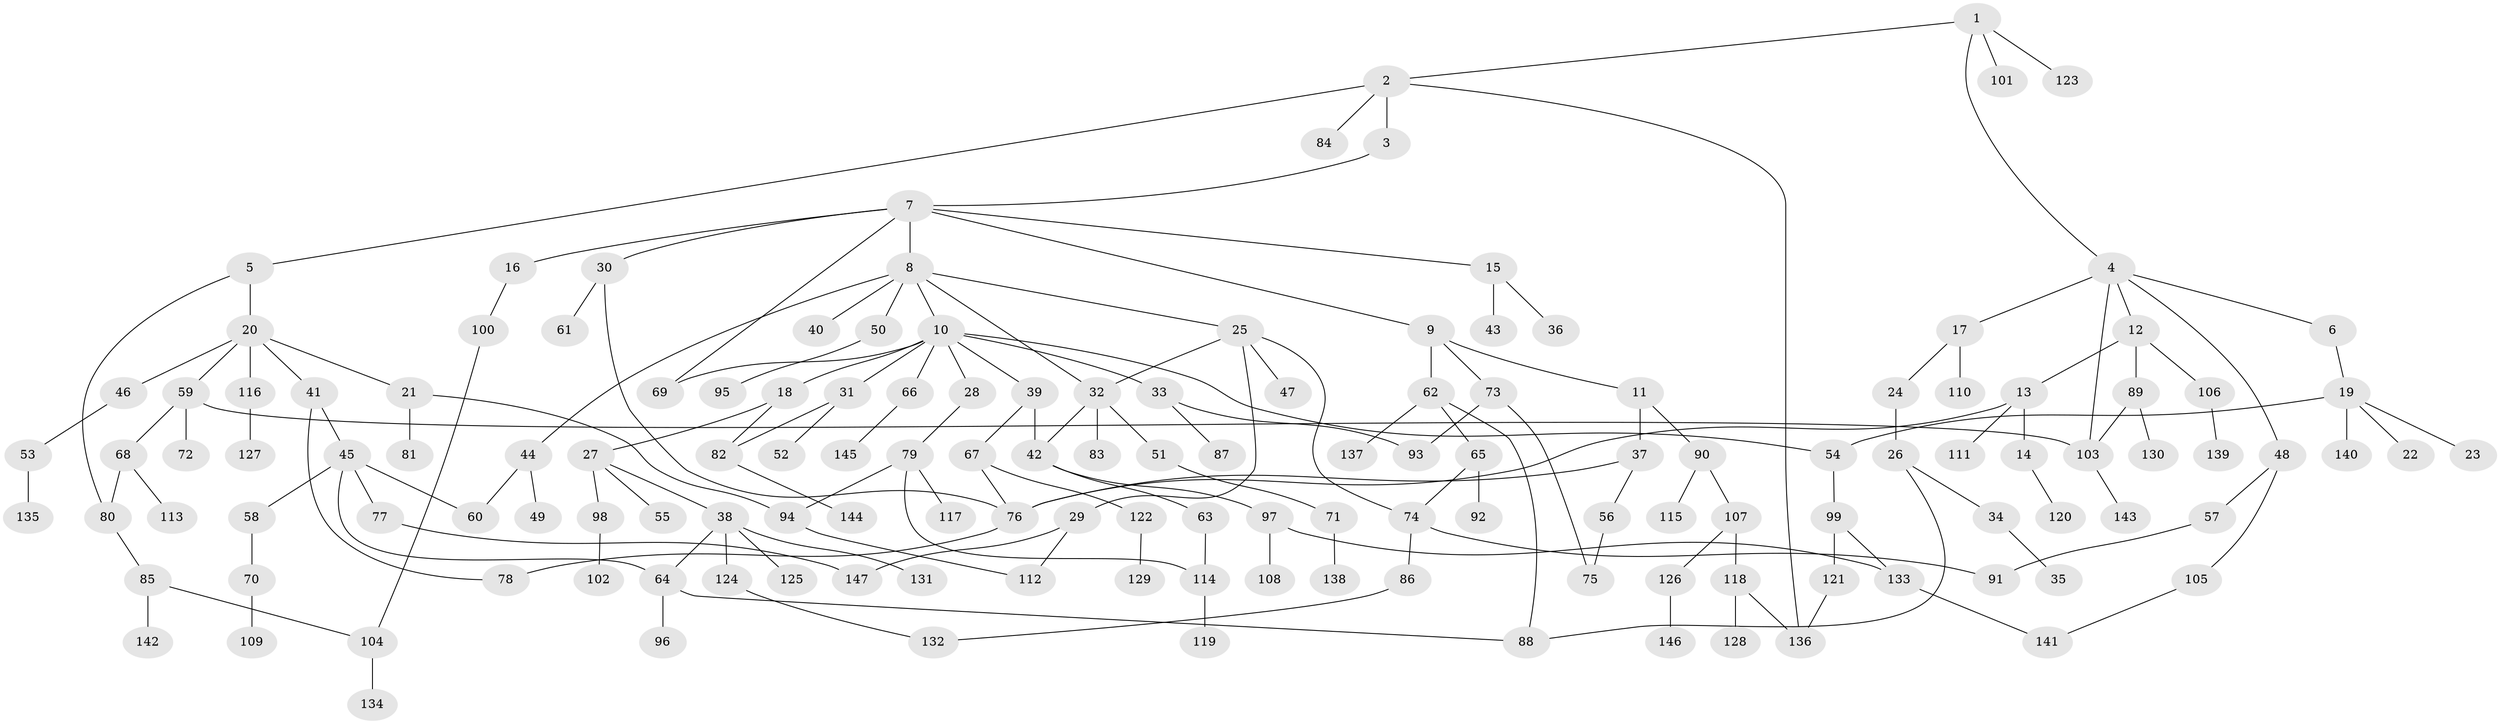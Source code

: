 // Generated by graph-tools (version 1.1) at 2025/10/02/27/25 16:10:51]
// undirected, 147 vertices, 176 edges
graph export_dot {
graph [start="1"]
  node [color=gray90,style=filled];
  1;
  2;
  3;
  4;
  5;
  6;
  7;
  8;
  9;
  10;
  11;
  12;
  13;
  14;
  15;
  16;
  17;
  18;
  19;
  20;
  21;
  22;
  23;
  24;
  25;
  26;
  27;
  28;
  29;
  30;
  31;
  32;
  33;
  34;
  35;
  36;
  37;
  38;
  39;
  40;
  41;
  42;
  43;
  44;
  45;
  46;
  47;
  48;
  49;
  50;
  51;
  52;
  53;
  54;
  55;
  56;
  57;
  58;
  59;
  60;
  61;
  62;
  63;
  64;
  65;
  66;
  67;
  68;
  69;
  70;
  71;
  72;
  73;
  74;
  75;
  76;
  77;
  78;
  79;
  80;
  81;
  82;
  83;
  84;
  85;
  86;
  87;
  88;
  89;
  90;
  91;
  92;
  93;
  94;
  95;
  96;
  97;
  98;
  99;
  100;
  101;
  102;
  103;
  104;
  105;
  106;
  107;
  108;
  109;
  110;
  111;
  112;
  113;
  114;
  115;
  116;
  117;
  118;
  119;
  120;
  121;
  122;
  123;
  124;
  125;
  126;
  127;
  128;
  129;
  130;
  131;
  132;
  133;
  134;
  135;
  136;
  137;
  138;
  139;
  140;
  141;
  142;
  143;
  144;
  145;
  146;
  147;
  1 -- 2;
  1 -- 4;
  1 -- 101;
  1 -- 123;
  2 -- 3;
  2 -- 5;
  2 -- 84;
  2 -- 136;
  3 -- 7;
  4 -- 6;
  4 -- 12;
  4 -- 17;
  4 -- 48;
  4 -- 103;
  5 -- 20;
  5 -- 80;
  6 -- 19;
  7 -- 8;
  7 -- 9;
  7 -- 15;
  7 -- 16;
  7 -- 30;
  7 -- 69;
  8 -- 10;
  8 -- 25;
  8 -- 32;
  8 -- 40;
  8 -- 44;
  8 -- 50;
  9 -- 11;
  9 -- 62;
  9 -- 73;
  10 -- 18;
  10 -- 28;
  10 -- 31;
  10 -- 33;
  10 -- 39;
  10 -- 66;
  10 -- 54;
  10 -- 69;
  11 -- 37;
  11 -- 90;
  12 -- 13;
  12 -- 89;
  12 -- 106;
  13 -- 14;
  13 -- 111;
  13 -- 76;
  14 -- 120;
  15 -- 36;
  15 -- 43;
  16 -- 100;
  17 -- 24;
  17 -- 110;
  18 -- 27;
  18 -- 82;
  19 -- 22;
  19 -- 23;
  19 -- 54;
  19 -- 140;
  20 -- 21;
  20 -- 41;
  20 -- 46;
  20 -- 59;
  20 -- 116;
  21 -- 81;
  21 -- 94;
  24 -- 26;
  25 -- 29;
  25 -- 47;
  25 -- 74;
  25 -- 32;
  26 -- 34;
  26 -- 88;
  27 -- 38;
  27 -- 55;
  27 -- 98;
  28 -- 79;
  29 -- 112;
  29 -- 147;
  30 -- 61;
  30 -- 76;
  31 -- 52;
  31 -- 82;
  32 -- 42;
  32 -- 51;
  32 -- 83;
  33 -- 87;
  33 -- 93;
  34 -- 35;
  37 -- 56;
  37 -- 76;
  38 -- 124;
  38 -- 125;
  38 -- 131;
  38 -- 64;
  39 -- 67;
  39 -- 42;
  41 -- 45;
  41 -- 78;
  42 -- 63;
  42 -- 97;
  44 -- 49;
  44 -- 60;
  45 -- 58;
  45 -- 60;
  45 -- 64;
  45 -- 77;
  46 -- 53;
  48 -- 57;
  48 -- 105;
  50 -- 95;
  51 -- 71;
  53 -- 135;
  54 -- 99;
  56 -- 75;
  57 -- 91;
  58 -- 70;
  59 -- 68;
  59 -- 72;
  59 -- 103;
  62 -- 65;
  62 -- 137;
  62 -- 88;
  63 -- 114;
  64 -- 88;
  64 -- 96;
  65 -- 92;
  65 -- 74;
  66 -- 145;
  67 -- 122;
  67 -- 76;
  68 -- 80;
  68 -- 113;
  70 -- 109;
  71 -- 138;
  73 -- 75;
  73 -- 93;
  74 -- 86;
  74 -- 91;
  76 -- 78;
  77 -- 147;
  79 -- 94;
  79 -- 117;
  79 -- 114;
  80 -- 85;
  82 -- 144;
  85 -- 104;
  85 -- 142;
  86 -- 132;
  89 -- 130;
  89 -- 103;
  90 -- 107;
  90 -- 115;
  94 -- 112;
  97 -- 108;
  97 -- 133;
  98 -- 102;
  99 -- 121;
  99 -- 133;
  100 -- 104;
  103 -- 143;
  104 -- 134;
  105 -- 141;
  106 -- 139;
  107 -- 118;
  107 -- 126;
  114 -- 119;
  116 -- 127;
  118 -- 128;
  118 -- 136;
  121 -- 136;
  122 -- 129;
  124 -- 132;
  126 -- 146;
  133 -- 141;
}
